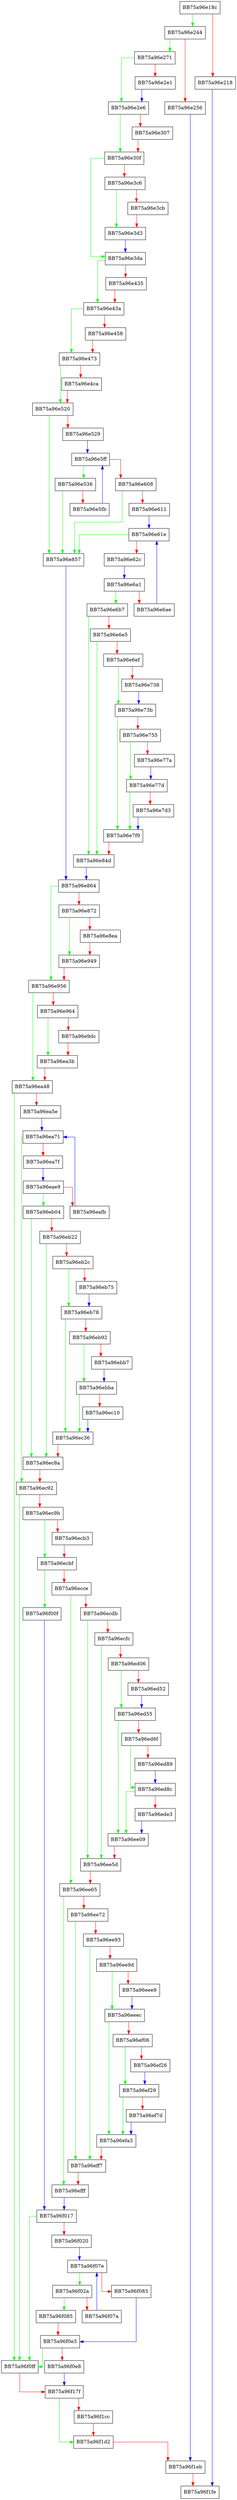 digraph start {
  node [shape="box"];
  graph [splines=ortho];
  BB75a96e18c -> BB75a96e244 [color="green"];
  BB75a96e18c -> BB75a96e218 [color="red"];
  BB75a96e218 -> BB75a96f1fe [color="blue"];
  BB75a96e244 -> BB75a96e271 [color="green"];
  BB75a96e244 -> BB75a96e256 [color="red"];
  BB75a96e256 -> BB75a96f1eb [color="blue"];
  BB75a96e271 -> BB75a96e2e6 [color="green"];
  BB75a96e271 -> BB75a96e2e1 [color="red"];
  BB75a96e2e1 -> BB75a96e2e6 [color="blue"];
  BB75a96e2e6 -> BB75a96e30f [color="green"];
  BB75a96e2e6 -> BB75a96e307 [color="red"];
  BB75a96e307 -> BB75a96e30f [color="red"];
  BB75a96e30f -> BB75a96e3da [color="green"];
  BB75a96e30f -> BB75a96e3c6 [color="red"];
  BB75a96e3c6 -> BB75a96e3d3 [color="green"];
  BB75a96e3c6 -> BB75a96e3cb [color="red"];
  BB75a96e3cb -> BB75a96e3d3 [color="red"];
  BB75a96e3d3 -> BB75a96e3da [color="blue"];
  BB75a96e3da -> BB75a96e43a [color="green"];
  BB75a96e3da -> BB75a96e435 [color="red"];
  BB75a96e435 -> BB75a96e43a [color="red"];
  BB75a96e43a -> BB75a96e473 [color="green"];
  BB75a96e43a -> BB75a96e458 [color="red"];
  BB75a96e458 -> BB75a96e473 [color="red"];
  BB75a96e473 -> BB75a96e520 [color="green"];
  BB75a96e473 -> BB75a96e4ca [color="red"];
  BB75a96e4ca -> BB75a96e520 [color="red"];
  BB75a96e520 -> BB75a96e857 [color="green"];
  BB75a96e520 -> BB75a96e529 [color="red"];
  BB75a96e529 -> BB75a96e5ff [color="blue"];
  BB75a96e536 -> BB75a96e857 [color="green"];
  BB75a96e536 -> BB75a96e5fb [color="red"];
  BB75a96e5fb -> BB75a96e5ff [color="blue"];
  BB75a96e5ff -> BB75a96e536 [color="green"];
  BB75a96e5ff -> BB75a96e608 [color="red"];
  BB75a96e608 -> BB75a96e857 [color="green"];
  BB75a96e608 -> BB75a96e611 [color="red"];
  BB75a96e611 -> BB75a96e61e [color="blue"];
  BB75a96e61e -> BB75a96e857 [color="green"];
  BB75a96e61e -> BB75a96e62c [color="red"];
  BB75a96e62c -> BB75a96e6a1 [color="blue"];
  BB75a96e6a1 -> BB75a96e6b7 [color="green"];
  BB75a96e6a1 -> BB75a96e6ae [color="red"];
  BB75a96e6ae -> BB75a96e61e [color="blue"];
  BB75a96e6b7 -> BB75a96e84d [color="green"];
  BB75a96e6b7 -> BB75a96e6e5 [color="red"];
  BB75a96e6e5 -> BB75a96e84d [color="green"];
  BB75a96e6e5 -> BB75a96e6ef [color="red"];
  BB75a96e6ef -> BB75a96e73b [color="green"];
  BB75a96e6ef -> BB75a96e738 [color="red"];
  BB75a96e738 -> BB75a96e73b [color="blue"];
  BB75a96e73b -> BB75a96e7f9 [color="green"];
  BB75a96e73b -> BB75a96e755 [color="red"];
  BB75a96e755 -> BB75a96e77d [color="green"];
  BB75a96e755 -> BB75a96e77a [color="red"];
  BB75a96e77a -> BB75a96e77d [color="blue"];
  BB75a96e77d -> BB75a96e7f9 [color="green"];
  BB75a96e77d -> BB75a96e7d3 [color="red"];
  BB75a96e7d3 -> BB75a96e7f9 [color="blue"];
  BB75a96e7f9 -> BB75a96e84d [color="red"];
  BB75a96e84d -> BB75a96e864 [color="blue"];
  BB75a96e857 -> BB75a96e864 [color="blue"];
  BB75a96e864 -> BB75a96e956 [color="green"];
  BB75a96e864 -> BB75a96e872 [color="red"];
  BB75a96e872 -> BB75a96e949 [color="green"];
  BB75a96e872 -> BB75a96e8ea [color="red"];
  BB75a96e8ea -> BB75a96e949 [color="red"];
  BB75a96e949 -> BB75a96e956 [color="red"];
  BB75a96e956 -> BB75a96ea48 [color="green"];
  BB75a96e956 -> BB75a96e964 [color="red"];
  BB75a96e964 -> BB75a96ea3b [color="green"];
  BB75a96e964 -> BB75a96e9dc [color="red"];
  BB75a96e9dc -> BB75a96ea3b [color="red"];
  BB75a96ea3b -> BB75a96ea48 [color="red"];
  BB75a96ea48 -> BB75a96f0ff [color="green"];
  BB75a96ea48 -> BB75a96ea5e [color="red"];
  BB75a96ea5e -> BB75a96ea71 [color="blue"];
  BB75a96ea71 -> BB75a96ec92 [color="green"];
  BB75a96ea71 -> BB75a96ea7f [color="red"];
  BB75a96ea7f -> BB75a96eae9 [color="blue"];
  BB75a96eae9 -> BB75a96eb04 [color="green"];
  BB75a96eae9 -> BB75a96eafb [color="red"];
  BB75a96eafb -> BB75a96ea71 [color="blue"];
  BB75a96eb04 -> BB75a96ec8a [color="green"];
  BB75a96eb04 -> BB75a96eb22 [color="red"];
  BB75a96eb22 -> BB75a96ec8a [color="green"];
  BB75a96eb22 -> BB75a96eb2c [color="red"];
  BB75a96eb2c -> BB75a96eb78 [color="green"];
  BB75a96eb2c -> BB75a96eb75 [color="red"];
  BB75a96eb75 -> BB75a96eb78 [color="blue"];
  BB75a96eb78 -> BB75a96ec36 [color="green"];
  BB75a96eb78 -> BB75a96eb92 [color="red"];
  BB75a96eb92 -> BB75a96ebba [color="green"];
  BB75a96eb92 -> BB75a96ebb7 [color="red"];
  BB75a96ebb7 -> BB75a96ebba [color="blue"];
  BB75a96ebba -> BB75a96ec36 [color="green"];
  BB75a96ebba -> BB75a96ec10 [color="red"];
  BB75a96ec10 -> BB75a96ec36 [color="blue"];
  BB75a96ec36 -> BB75a96ec8a [color="red"];
  BB75a96ec8a -> BB75a96ec92 [color="red"];
  BB75a96ec92 -> BB75a96f0ff [color="green"];
  BB75a96ec92 -> BB75a96ec9b [color="red"];
  BB75a96ec9b -> BB75a96ecbf [color="green"];
  BB75a96ec9b -> BB75a96ecb3 [color="red"];
  BB75a96ecb3 -> BB75a96ecbf [color="red"];
  BB75a96ecbf -> BB75a96f00f [color="green"];
  BB75a96ecbf -> BB75a96ecce [color="red"];
  BB75a96ecce -> BB75a96ee65 [color="green"];
  BB75a96ecce -> BB75a96ecdb [color="red"];
  BB75a96ecdb -> BB75a96ee5d [color="green"];
  BB75a96ecdb -> BB75a96ecfc [color="red"];
  BB75a96ecfc -> BB75a96ee5d [color="green"];
  BB75a96ecfc -> BB75a96ed06 [color="red"];
  BB75a96ed06 -> BB75a96ed55 [color="green"];
  BB75a96ed06 -> BB75a96ed52 [color="red"];
  BB75a96ed52 -> BB75a96ed55 [color="blue"];
  BB75a96ed55 -> BB75a96ee09 [color="green"];
  BB75a96ed55 -> BB75a96ed6f [color="red"];
  BB75a96ed6f -> BB75a96ed8c [color="green"];
  BB75a96ed6f -> BB75a96ed89 [color="red"];
  BB75a96ed89 -> BB75a96ed8c [color="blue"];
  BB75a96ed8c -> BB75a96ee09 [color="green"];
  BB75a96ed8c -> BB75a96ede3 [color="red"];
  BB75a96ede3 -> BB75a96ee09 [color="blue"];
  BB75a96ee09 -> BB75a96ee5d [color="red"];
  BB75a96ee5d -> BB75a96ee65 [color="red"];
  BB75a96ee65 -> BB75a96efff [color="green"];
  BB75a96ee65 -> BB75a96ee72 [color="red"];
  BB75a96ee72 -> BB75a96eff7 [color="green"];
  BB75a96ee72 -> BB75a96ee93 [color="red"];
  BB75a96ee93 -> BB75a96eff7 [color="green"];
  BB75a96ee93 -> BB75a96ee9d [color="red"];
  BB75a96ee9d -> BB75a96eeec [color="green"];
  BB75a96ee9d -> BB75a96eee9 [color="red"];
  BB75a96eee9 -> BB75a96eeec [color="blue"];
  BB75a96eeec -> BB75a96efa3 [color="green"];
  BB75a96eeec -> BB75a96ef06 [color="red"];
  BB75a96ef06 -> BB75a96ef29 [color="green"];
  BB75a96ef06 -> BB75a96ef26 [color="red"];
  BB75a96ef26 -> BB75a96ef29 [color="blue"];
  BB75a96ef29 -> BB75a96efa3 [color="green"];
  BB75a96ef29 -> BB75a96ef7d [color="red"];
  BB75a96ef7d -> BB75a96efa3 [color="blue"];
  BB75a96efa3 -> BB75a96eff7 [color="red"];
  BB75a96eff7 -> BB75a96efff [color="red"];
  BB75a96efff -> BB75a96f017 [color="blue"];
  BB75a96f00f -> BB75a96f017 [color="blue"];
  BB75a96f017 -> BB75a96f0ff [color="green"];
  BB75a96f017 -> BB75a96f020 [color="red"];
  BB75a96f020 -> BB75a96f07e [color="blue"];
  BB75a96f02a -> BB75a96f085 [color="green"];
  BB75a96f02a -> BB75a96f07a [color="red"];
  BB75a96f07a -> BB75a96f07e [color="blue"];
  BB75a96f07e -> BB75a96f02a [color="green"];
  BB75a96f07e -> BB75a96f083 [color="red"];
  BB75a96f083 -> BB75a96f0e3 [color="blue"];
  BB75a96f085 -> BB75a96f0e3 [color="red"];
  BB75a96f0e3 -> BB75a96f0ff [color="green"];
  BB75a96f0e3 -> BB75a96f0e8 [color="red"];
  BB75a96f0e8 -> BB75a96f17f [color="blue"];
  BB75a96f0ff -> BB75a96f17f [color="red"];
  BB75a96f17f -> BB75a96f1d2 [color="green"];
  BB75a96f17f -> BB75a96f1cc [color="red"];
  BB75a96f1cc -> BB75a96f1d2 [color="red"];
  BB75a96f1d2 -> BB75a96f1eb [color="red"];
  BB75a96f1eb -> BB75a96f1fe [color="red"];
}